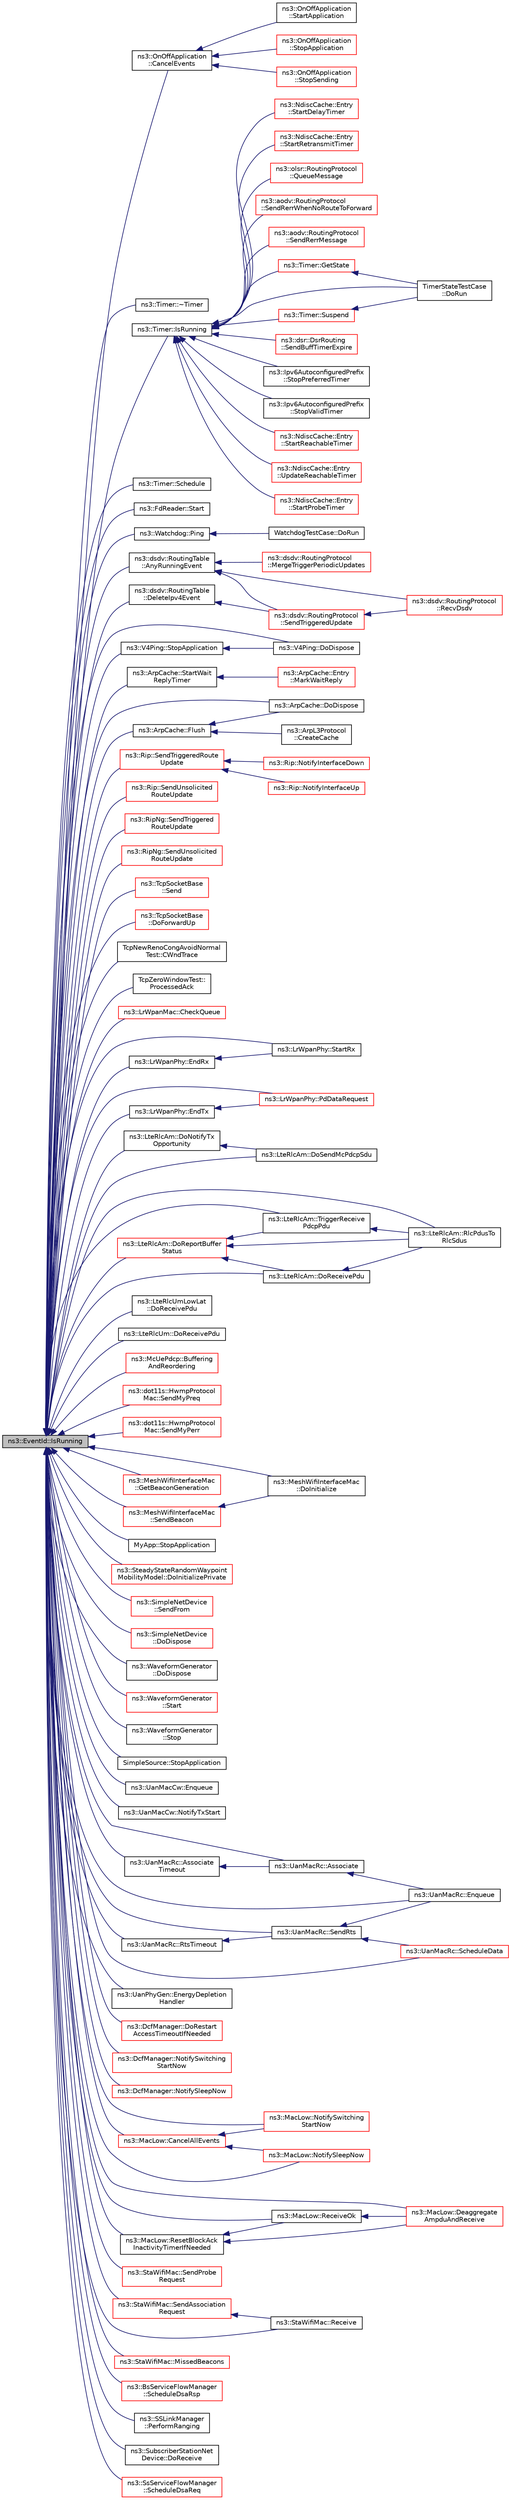 digraph "ns3::EventId::IsRunning"
{
  edge [fontname="Helvetica",fontsize="10",labelfontname="Helvetica",labelfontsize="10"];
  node [fontname="Helvetica",fontsize="10",shape=record];
  rankdir="LR";
  Node1 [label="ns3::EventId::IsRunning",height=0.2,width=0.4,color="black", fillcolor="grey75", style="filled", fontcolor="black"];
  Node1 -> Node2 [dir="back",color="midnightblue",fontsize="10",style="solid"];
  Node2 [label="ns3::OnOffApplication\l::CancelEvents",height=0.2,width=0.4,color="black", fillcolor="white", style="filled",URL="$dc/d04/classns3_1_1OnOffApplication.html#afb253c6f54b73e7ca4599ad5541bce5c",tooltip="Cancel all pending events. "];
  Node2 -> Node3 [dir="back",color="midnightblue",fontsize="10",style="solid"];
  Node3 [label="ns3::OnOffApplication\l::StartApplication",height=0.2,width=0.4,color="black", fillcolor="white", style="filled",URL="$dc/d04/classns3_1_1OnOffApplication.html#a0d9d5f0f60ec877c788c5c0e55c9587b",tooltip="Application specific startup code. "];
  Node2 -> Node4 [dir="back",color="midnightblue",fontsize="10",style="solid"];
  Node4 [label="ns3::OnOffApplication\l::StopApplication",height=0.2,width=0.4,color="red", fillcolor="white", style="filled",URL="$dc/d04/classns3_1_1OnOffApplication.html#a944980f8e00a8dcfb14fd4d915396ef7",tooltip="Application specific shutdown code. "];
  Node2 -> Node5 [dir="back",color="midnightblue",fontsize="10",style="solid"];
  Node5 [label="ns3::OnOffApplication\l::StopSending",height=0.2,width=0.4,color="red", fillcolor="white", style="filled",URL="$dc/d04/classns3_1_1OnOffApplication.html#ab84ce405602879567f051a16ff8518a8",tooltip="Start an Off period. "];
  Node1 -> Node6 [dir="back",color="midnightblue",fontsize="10",style="solid"];
  Node6 [label="ns3::Timer::~Timer",height=0.2,width=0.4,color="black", fillcolor="white", style="filled",URL="$d0/d3e/classns3_1_1Timer.html#a28be7e74382598fc10b3f4424c62bb41"];
  Node1 -> Node7 [dir="back",color="midnightblue",fontsize="10",style="solid"];
  Node7 [label="ns3::Timer::IsRunning",height=0.2,width=0.4,color="black", fillcolor="white", style="filled",URL="$d0/d3e/classns3_1_1Timer.html#addbc6c740f21ddeb6ad358557962b24c"];
  Node7 -> Node8 [dir="back",color="midnightblue",fontsize="10",style="solid"];
  Node8 [label="ns3::aodv::RoutingProtocol\l::SendRerrWhenNoRouteToForward",height=0.2,width=0.4,color="red", fillcolor="white", style="filled",URL="$db/dd0/classns3_1_1aodv_1_1RoutingProtocol.html#aa8b4c8c3811348aa19e76218523796af"];
  Node7 -> Node9 [dir="back",color="midnightblue",fontsize="10",style="solid"];
  Node9 [label="ns3::aodv::RoutingProtocol\l::SendRerrMessage",height=0.2,width=0.4,color="red", fillcolor="white", style="filled",URL="$db/dd0/classns3_1_1aodv_1_1RoutingProtocol.html#abc216040fe7b7ac100ea7bf2ce9a0bdb",tooltip="Forward RERR. "];
  Node7 -> Node10 [dir="back",color="midnightblue",fontsize="10",style="solid"];
  Node10 [label="ns3::Timer::GetState",height=0.2,width=0.4,color="red", fillcolor="white", style="filled",URL="$d0/d3e/classns3_1_1Timer.html#ad8dbc96d811f55126b76de228d260eab"];
  Node10 -> Node11 [dir="back",color="midnightblue",fontsize="10",style="solid"];
  Node11 [label="TimerStateTestCase\l::DoRun",height=0.2,width=0.4,color="black", fillcolor="white", style="filled",URL="$d9/dfc/classTimerStateTestCase.html#a879d8ef21299859ba79ae1179024991e",tooltip="Implementation to actually run this TestCase. "];
  Node7 -> Node12 [dir="back",color="midnightblue",fontsize="10",style="solid"];
  Node12 [label="ns3::Timer::Suspend",height=0.2,width=0.4,color="red", fillcolor="white", style="filled",URL="$d0/d3e/classns3_1_1Timer.html#a168f973f4c60fbeb1580d4734f91e049"];
  Node12 -> Node11 [dir="back",color="midnightblue",fontsize="10",style="solid"];
  Node7 -> Node11 [dir="back",color="midnightblue",fontsize="10",style="solid"];
  Node7 -> Node13 [dir="back",color="midnightblue",fontsize="10",style="solid"];
  Node13 [label="ns3::dsr::DsrRouting\l::SendBuffTimerExpire",height=0.2,width=0.4,color="red", fillcolor="white", style="filled",URL="$df/d32/classns3_1_1dsr_1_1DsrRouting.html#a10273aec775b5cf12eafb03ee46c4397",tooltip="The send buffer timer expire. "];
  Node7 -> Node14 [dir="back",color="midnightblue",fontsize="10",style="solid"];
  Node14 [label="ns3::Ipv6AutoconfiguredPrefix\l::StopPreferredTimer",height=0.2,width=0.4,color="black", fillcolor="white", style="filled",URL="$d3/de5/classns3_1_1Ipv6AutoconfiguredPrefix.html#abe438ae290322b065c22e85562ee98ac",tooltip="Stop the preferred timer. "];
  Node7 -> Node15 [dir="back",color="midnightblue",fontsize="10",style="solid"];
  Node15 [label="ns3::Ipv6AutoconfiguredPrefix\l::StopValidTimer",height=0.2,width=0.4,color="black", fillcolor="white", style="filled",URL="$d3/de5/classns3_1_1Ipv6AutoconfiguredPrefix.html#a2dde67d8291e0f0eeb17127e06822f4a",tooltip="Stop the valid timer. "];
  Node7 -> Node16 [dir="back",color="midnightblue",fontsize="10",style="solid"];
  Node16 [label="ns3::NdiscCache::Entry\l::StartReachableTimer",height=0.2,width=0.4,color="red", fillcolor="white", style="filled",URL="$d2/dee/classns3_1_1NdiscCache_1_1Entry.html#a41da1f47c98b02babaebc828d780fbfb",tooltip="Start the reachable timer. "];
  Node7 -> Node17 [dir="back",color="midnightblue",fontsize="10",style="solid"];
  Node17 [label="ns3::NdiscCache::Entry\l::UpdateReachableTimer",height=0.2,width=0.4,color="red", fillcolor="white", style="filled",URL="$d2/dee/classns3_1_1NdiscCache_1_1Entry.html#a505d6cca16dc15d1c80e714c10da522f",tooltip="Update the reachable timer. "];
  Node7 -> Node18 [dir="back",color="midnightblue",fontsize="10",style="solid"];
  Node18 [label="ns3::NdiscCache::Entry\l::StartProbeTimer",height=0.2,width=0.4,color="red", fillcolor="white", style="filled",URL="$d2/dee/classns3_1_1NdiscCache_1_1Entry.html#a3572a37372334f48a76e92d9dfbd128b",tooltip="Start probe timer. "];
  Node7 -> Node19 [dir="back",color="midnightblue",fontsize="10",style="solid"];
  Node19 [label="ns3::NdiscCache::Entry\l::StartDelayTimer",height=0.2,width=0.4,color="red", fillcolor="white", style="filled",URL="$d2/dee/classns3_1_1NdiscCache_1_1Entry.html#a8716305d5c4e0c94127cd630a692bc4c",tooltip="Start delay timer. "];
  Node7 -> Node20 [dir="back",color="midnightblue",fontsize="10",style="solid"];
  Node20 [label="ns3::NdiscCache::Entry\l::StartRetransmitTimer",height=0.2,width=0.4,color="red", fillcolor="white", style="filled",URL="$d2/dee/classns3_1_1NdiscCache_1_1Entry.html#a9a9856ca19d04414ed7cc9bf961214d3",tooltip="Start retransmit timer. "];
  Node7 -> Node21 [dir="back",color="midnightblue",fontsize="10",style="solid"];
  Node21 [label="ns3::olsr::RoutingProtocol\l::QueueMessage",height=0.2,width=0.4,color="red", fillcolor="white", style="filled",URL="$d6/dbb/classns3_1_1olsr_1_1RoutingProtocol.html#a206c7c0bba382cba1ac50d11a7df88f3",tooltip="Enques an OLSR message which will be sent with a delay of (0, delay]. "];
  Node1 -> Node22 [dir="back",color="midnightblue",fontsize="10",style="solid"];
  Node22 [label="ns3::Timer::Schedule",height=0.2,width=0.4,color="black", fillcolor="white", style="filled",URL="$d0/d3e/classns3_1_1Timer.html#a9ecd4720dd3c082dab33f2d1e066814c"];
  Node1 -> Node23 [dir="back",color="midnightblue",fontsize="10",style="solid"];
  Node23 [label="ns3::FdReader::Start",height=0.2,width=0.4,color="black", fillcolor="white", style="filled",URL="$d1/dcf/classns3_1_1FdReader.html#aad8139555df8e9fd58e819f19547a42d"];
  Node1 -> Node24 [dir="back",color="midnightblue",fontsize="10",style="solid"];
  Node24 [label="ns3::Watchdog::Ping",height=0.2,width=0.4,color="black", fillcolor="white", style="filled",URL="$d7/dba/classns3_1_1Watchdog.html#a979e51daa6b92c872a78857cfe54c41a"];
  Node24 -> Node25 [dir="back",color="midnightblue",fontsize="10",style="solid"];
  Node25 [label="WatchdogTestCase::DoRun",height=0.2,width=0.4,color="black", fillcolor="white", style="filled",URL="$d0/da3/classWatchdogTestCase.html#a81f76aedff6228054266a36c6718b81e",tooltip="Implementation to actually run this TestCase. "];
  Node1 -> Node26 [dir="back",color="midnightblue",fontsize="10",style="solid"];
  Node26 [label="ns3::dsdv::RoutingTable\l::AnyRunningEvent",height=0.2,width=0.4,color="black", fillcolor="white", style="filled",URL="$da/dc7/classns3_1_1dsdv_1_1RoutingTable.html#acb9f117332351347f8345d4591991e6b"];
  Node26 -> Node27 [dir="back",color="midnightblue",fontsize="10",style="solid"];
  Node27 [label="ns3::dsdv::RoutingProtocol\l::RecvDsdv",height=0.2,width=0.4,color="red", fillcolor="white", style="filled",URL="$de/dca/classns3_1_1dsdv_1_1RoutingProtocol.html#ad27475d64bfd478b57d73f3cc08d4c99",tooltip="Receive and process dsdv control packet. "];
  Node26 -> Node28 [dir="back",color="midnightblue",fontsize="10",style="solid"];
  Node28 [label="ns3::dsdv::RoutingProtocol\l::SendTriggeredUpdate",height=0.2,width=0.4,color="red", fillcolor="white", style="filled",URL="$de/dca/classns3_1_1dsdv_1_1RoutingProtocol.html#adc414310ddaa5e69520a176c0dac59cc",tooltip="Sends trigger update from a node. "];
  Node28 -> Node27 [dir="back",color="midnightblue",fontsize="10",style="solid"];
  Node26 -> Node29 [dir="back",color="midnightblue",fontsize="10",style="solid"];
  Node29 [label="ns3::dsdv::RoutingProtocol\l::MergeTriggerPeriodicUpdates",height=0.2,width=0.4,color="red", fillcolor="white", style="filled",URL="$de/dca/classns3_1_1dsdv_1_1RoutingProtocol.html#afcf1903d16fb9d303805fbe07986bb06"];
  Node1 -> Node30 [dir="back",color="midnightblue",fontsize="10",style="solid"];
  Node30 [label="ns3::dsdv::RoutingTable\l::DeleteIpv4Event",height=0.2,width=0.4,color="black", fillcolor="white", style="filled",URL="$da/dc7/classns3_1_1dsdv_1_1RoutingTable.html#a64caf377cd234d84f77215885d8b1967"];
  Node30 -> Node28 [dir="back",color="midnightblue",fontsize="10",style="solid"];
  Node1 -> Node31 [dir="back",color="midnightblue",fontsize="10",style="solid"];
  Node31 [label="ns3::V4Ping::DoDispose",height=0.2,width=0.4,color="black", fillcolor="white", style="filled",URL="$d3/da5/classns3_1_1V4Ping.html#a78c38c5ceb8df123483c27421e2257ad"];
  Node1 -> Node32 [dir="back",color="midnightblue",fontsize="10",style="solid"];
  Node32 [label="ns3::V4Ping::StopApplication",height=0.2,width=0.4,color="black", fillcolor="white", style="filled",URL="$d3/da5/classns3_1_1V4Ping.html#afbf27c64128d147b0d51dfa09ce7b1c8",tooltip="Application specific shutdown code. "];
  Node32 -> Node31 [dir="back",color="midnightblue",fontsize="10",style="solid"];
  Node1 -> Node33 [dir="back",color="midnightblue",fontsize="10",style="solid"];
  Node33 [label="ns3::ArpCache::DoDispose",height=0.2,width=0.4,color="black", fillcolor="white", style="filled",URL="$d4/d81/classns3_1_1ArpCache.html#a82e8920743f9de62133e2b43071a171b"];
  Node1 -> Node34 [dir="back",color="midnightblue",fontsize="10",style="solid"];
  Node34 [label="ns3::ArpCache::StartWait\lReplyTimer",height=0.2,width=0.4,color="black", fillcolor="white", style="filled",URL="$d4/d81/classns3_1_1ArpCache.html#ada18c1c06844b8e43201d3d7a3a61098"];
  Node34 -> Node35 [dir="back",color="midnightblue",fontsize="10",style="solid"];
  Node35 [label="ns3::ArpCache::Entry\l::MarkWaitReply",height=0.2,width=0.4,color="red", fillcolor="white", style="filled",URL="$d9/d44/classns3_1_1ArpCache_1_1Entry.html#acc7c577b6f2dd4db007f596ccdb3f0da"];
  Node1 -> Node36 [dir="back",color="midnightblue",fontsize="10",style="solid"];
  Node36 [label="ns3::ArpCache::Flush",height=0.2,width=0.4,color="black", fillcolor="white", style="filled",URL="$d4/d81/classns3_1_1ArpCache.html#a7feb098de790b3ed4383dd73a11d856c",tooltip="Clear the ArpCache of all entries. "];
  Node36 -> Node33 [dir="back",color="midnightblue",fontsize="10",style="solid"];
  Node36 -> Node37 [dir="back",color="midnightblue",fontsize="10",style="solid"];
  Node37 [label="ns3::ArpL3Protocol\l::CreateCache",height=0.2,width=0.4,color="black", fillcolor="white", style="filled",URL="$de/d05/classns3_1_1ArpL3Protocol.html#a8edf6394f07185b1637295a79239c2ac",tooltip="Create an ARP cache for the device/interface. "];
  Node1 -> Node38 [dir="back",color="midnightblue",fontsize="10",style="solid"];
  Node38 [label="ns3::Rip::SendTriggeredRoute\lUpdate",height=0.2,width=0.4,color="red", fillcolor="white", style="filled",URL="$d7/d2b/classns3_1_1Rip.html#aee5d3efe6b4dbcd128018f49b981fd7c",tooltip="Send Triggered Routing Updates on all interfaces. "];
  Node38 -> Node39 [dir="back",color="midnightblue",fontsize="10",style="solid"];
  Node39 [label="ns3::Rip::NotifyInterfaceUp",height=0.2,width=0.4,color="red", fillcolor="white", style="filled",URL="$d7/d2b/classns3_1_1Rip.html#a4c9095a4429399f342eb1bce3f20df59"];
  Node38 -> Node40 [dir="back",color="midnightblue",fontsize="10",style="solid"];
  Node40 [label="ns3::Rip::NotifyInterfaceDown",height=0.2,width=0.4,color="red", fillcolor="white", style="filled",URL="$d7/d2b/classns3_1_1Rip.html#a10fb1463467f08556e7a3e75c98447bc"];
  Node1 -> Node41 [dir="back",color="midnightblue",fontsize="10",style="solid"];
  Node41 [label="ns3::Rip::SendUnsolicited\lRouteUpdate",height=0.2,width=0.4,color="red", fillcolor="white", style="filled",URL="$d7/d2b/classns3_1_1Rip.html#aea59ff20475f09e1783bc37d5a8531c0",tooltip="Send Unsolicited Routing Updates on all interfaces. "];
  Node1 -> Node42 [dir="back",color="midnightblue",fontsize="10",style="solid"];
  Node42 [label="ns3::RipNg::SendTriggered\lRouteUpdate",height=0.2,width=0.4,color="red", fillcolor="white", style="filled",URL="$da/d75/classns3_1_1RipNg.html#ad7a8e445116b3dd8cdd1d50366787c66",tooltip="Send Triggered Routing Updates on all interfaces. "];
  Node1 -> Node43 [dir="back",color="midnightblue",fontsize="10",style="solid"];
  Node43 [label="ns3::RipNg::SendUnsolicited\lRouteUpdate",height=0.2,width=0.4,color="red", fillcolor="white", style="filled",URL="$da/d75/classns3_1_1RipNg.html#af4dc944e60808380f6c5af16bf867fdc",tooltip="Send Unsolicited Routing Updates on all interfaces. "];
  Node1 -> Node44 [dir="back",color="midnightblue",fontsize="10",style="solid"];
  Node44 [label="ns3::TcpSocketBase\l::Send",height=0.2,width=0.4,color="red", fillcolor="white", style="filled",URL="$d1/d45/classns3_1_1TcpSocketBase.html#a172e373bab86078af4462fc1415c59e4",tooltip="Send data (or dummy data) to the remote host. "];
  Node1 -> Node45 [dir="back",color="midnightblue",fontsize="10",style="solid"];
  Node45 [label="ns3::TcpSocketBase\l::DoForwardUp",height=0.2,width=0.4,color="red", fillcolor="white", style="filled",URL="$d1/d45/classns3_1_1TcpSocketBase.html#ad5e7b21b9e9371bf9c19da5d3c56aac1",tooltip="Called by TcpSocketBase::ForwardUp{,6}(). "];
  Node1 -> Node46 [dir="back",color="midnightblue",fontsize="10",style="solid"];
  Node46 [label="TcpNewRenoCongAvoidNormal\lTest::CWndTrace",height=0.2,width=0.4,color="black", fillcolor="white", style="filled",URL="$d6/d46/classTcpNewRenoCongAvoidNormalTest.html#a136b3f397552cacae5f77c8462d7aab8",tooltip="Tracks the congestion window changes. "];
  Node1 -> Node47 [dir="back",color="midnightblue",fontsize="10",style="solid"];
  Node47 [label="TcpZeroWindowTest::\lProcessedAck",height=0.2,width=0.4,color="black", fillcolor="white", style="filled",URL="$d1/db9/classTcpZeroWindowTest.html#a7a204f4fce57938f52c87d3ea446d2e5",tooltip="Processed ack. "];
  Node1 -> Node48 [dir="back",color="midnightblue",fontsize="10",style="solid"];
  Node48 [label="ns3::LrWpanMac::CheckQueue",height=0.2,width=0.4,color="red", fillcolor="white", style="filled",URL="$db/d57/classns3_1_1LrWpanMac.html#a316c3cc9f84eeadb0b2ca249a6d0caba"];
  Node1 -> Node49 [dir="back",color="midnightblue",fontsize="10",style="solid"];
  Node49 [label="ns3::LrWpanPhy::StartRx",height=0.2,width=0.4,color="black", fillcolor="white", style="filled",URL="$d6/d61/classns3_1_1LrWpanPhy.html#a0009842c2fb1be73d1ad437ca0e28b73"];
  Node1 -> Node50 [dir="back",color="midnightblue",fontsize="10",style="solid"];
  Node50 [label="ns3::LrWpanPhy::EndRx",height=0.2,width=0.4,color="black", fillcolor="white", style="filled",URL="$d6/d61/classns3_1_1LrWpanPhy.html#a3a6d92e9b81bb3209b990e6ab12f37b3"];
  Node50 -> Node49 [dir="back",color="midnightblue",fontsize="10",style="solid"];
  Node1 -> Node51 [dir="back",color="midnightblue",fontsize="10",style="solid"];
  Node51 [label="ns3::LrWpanPhy::PdDataRequest",height=0.2,width=0.4,color="red", fillcolor="white", style="filled",URL="$d6/d61/classns3_1_1LrWpanPhy.html#a44d119b7c56658e97c99d9524e42f48f"];
  Node1 -> Node52 [dir="back",color="midnightblue",fontsize="10",style="solid"];
  Node52 [label="ns3::LrWpanPhy::EndTx",height=0.2,width=0.4,color="black", fillcolor="white", style="filled",URL="$d6/d61/classns3_1_1LrWpanPhy.html#afbb3b6c22ee0925f9019b703c02d3ed3"];
  Node52 -> Node51 [dir="back",color="midnightblue",fontsize="10",style="solid"];
  Node1 -> Node53 [dir="back",color="midnightblue",fontsize="10",style="solid"];
  Node53 [label="ns3::LteRlcAm::DoNotifyTx\lOpportunity",height=0.2,width=0.4,color="black", fillcolor="white", style="filled",URL="$d0/d4c/classns3_1_1LteRlcAm.html#a3ab44d9541efaa52821f93075eb769f1"];
  Node53 -> Node54 [dir="back",color="midnightblue",fontsize="10",style="solid"];
  Node54 [label="ns3::LteRlcAm::DoSendMcPdcpSdu",height=0.2,width=0.4,color="black", fillcolor="white", style="filled",URL="$d0/d4c/classns3_1_1LteRlcAm.html#a82f906888a397ccda58483840418c7e8"];
  Node1 -> Node55 [dir="back",color="midnightblue",fontsize="10",style="solid"];
  Node55 [label="ns3::LteRlcAm::DoReceivePdu",height=0.2,width=0.4,color="black", fillcolor="white", style="filled",URL="$d0/d4c/classns3_1_1LteRlcAm.html#a9351b349aef796a3cda5946574e9435f"];
  Node55 -> Node56 [dir="back",color="midnightblue",fontsize="10",style="solid"];
  Node56 [label="ns3::LteRlcAm::RlcPdusTo\lRlcSdus",height=0.2,width=0.4,color="black", fillcolor="white", style="filled",URL="$d0/d4c/classns3_1_1LteRlcAm.html#a5ea384363b8fa99b66f9eaad80edc2cc"];
  Node1 -> Node57 [dir="back",color="midnightblue",fontsize="10",style="solid"];
  Node57 [label="ns3::LteRlcAm::DoReportBuffer\lStatus",height=0.2,width=0.4,color="red", fillcolor="white", style="filled",URL="$d0/d4c/classns3_1_1LteRlcAm.html#ad81917dde659b1c241aa8d22013c8f4b"];
  Node57 -> Node55 [dir="back",color="midnightblue",fontsize="10",style="solid"];
  Node57 -> Node56 [dir="back",color="midnightblue",fontsize="10",style="solid"];
  Node57 -> Node58 [dir="back",color="midnightblue",fontsize="10",style="solid"];
  Node58 [label="ns3::LteRlcAm::TriggerReceive\lPdcpPdu",height=0.2,width=0.4,color="black", fillcolor="white", style="filled",URL="$d0/d4c/classns3_1_1LteRlcAm.html#aebd583364a819e0451977d0fd44c588d"];
  Node58 -> Node56 [dir="back",color="midnightblue",fontsize="10",style="solid"];
  Node1 -> Node54 [dir="back",color="midnightblue",fontsize="10",style="solid"];
  Node1 -> Node56 [dir="back",color="midnightblue",fontsize="10",style="solid"];
  Node1 -> Node58 [dir="back",color="midnightblue",fontsize="10",style="solid"];
  Node1 -> Node59 [dir="back",color="midnightblue",fontsize="10",style="solid"];
  Node59 [label="ns3::LteRlcUmLowLat\l::DoReceivePdu",height=0.2,width=0.4,color="black", fillcolor="white", style="filled",URL="$dd/df9/classns3_1_1LteRlcUmLowLat.html#a6af3b60ead539ac46666cb2e9b825eb3"];
  Node1 -> Node60 [dir="back",color="midnightblue",fontsize="10",style="solid"];
  Node60 [label="ns3::LteRlcUm::DoReceivePdu",height=0.2,width=0.4,color="black", fillcolor="white", style="filled",URL="$db/d49/classns3_1_1LteRlcUm.html#aaba57757b1c5640b7bbe421efb82417a"];
  Node1 -> Node61 [dir="back",color="midnightblue",fontsize="10",style="solid"];
  Node61 [label="ns3::McUePdcp::Buffering\lAndReordering",height=0.2,width=0.4,color="red", fillcolor="white", style="filled",URL="$d2/d69/classns3_1_1McUePdcp.html#af427000ceed62252a0cce301d47f2e68"];
  Node1 -> Node62 [dir="back",color="midnightblue",fontsize="10",style="solid"];
  Node62 [label="ns3::dot11s::HwmpProtocol\lMac::SendMyPreq",height=0.2,width=0.4,color="red", fillcolor="white", style="filled",URL="$db/df2/classns3_1_1dot11s_1_1HwmpProtocolMac.html#a15742d45e557ccc5d3b7910bd86069aa",tooltip="Sends one PREQ when PreqMinInterval after last PREQ expires (if any PREQ exists in rhe queue) ..."];
  Node1 -> Node63 [dir="back",color="midnightblue",fontsize="10",style="solid"];
  Node63 [label="ns3::dot11s::HwmpProtocol\lMac::SendMyPerr",height=0.2,width=0.4,color="red", fillcolor="white", style="filled",URL="$db/df2/classns3_1_1dot11s_1_1HwmpProtocolMac.html#a3c8878daa030be0bc4f5338ec9acf78f",tooltip="Send PERR function. "];
  Node1 -> Node64 [dir="back",color="midnightblue",fontsize="10",style="solid"];
  Node64 [label="ns3::MeshWifiInterfaceMac\l::DoInitialize",height=0.2,width=0.4,color="black", fillcolor="white", style="filled",URL="$d0/dd8/classns3_1_1MeshWifiInterfaceMac.html#afce4d5c3fc9f6abeb87066e62367aacf"];
  Node1 -> Node65 [dir="back",color="midnightblue",fontsize="10",style="solid"];
  Node65 [label="ns3::MeshWifiInterfaceMac\l::GetBeaconGeneration",height=0.2,width=0.4,color="red", fillcolor="white", style="filled",URL="$d0/dd8/classns3_1_1MeshWifiInterfaceMac.html#abdace2200ebbe675f7c9e40d9c1bca40",tooltip="Get current beaconing status. "];
  Node1 -> Node66 [dir="back",color="midnightblue",fontsize="10",style="solid"];
  Node66 [label="ns3::MeshWifiInterfaceMac\l::SendBeacon",height=0.2,width=0.4,color="red", fillcolor="white", style="filled",URL="$d0/dd8/classns3_1_1MeshWifiInterfaceMac.html#ad83362b1af946376ee349a8ea0c4d7ba",tooltip="Send beacon. "];
  Node66 -> Node64 [dir="back",color="midnightblue",fontsize="10",style="solid"];
  Node1 -> Node67 [dir="back",color="midnightblue",fontsize="10",style="solid"];
  Node67 [label="MyApp::StopApplication",height=0.2,width=0.4,color="black", fillcolor="white", style="filled",URL="$d1/d4a/classMyApp.html#a69051ff18125cf53b8f83df56caa16f7",tooltip="Application specific shutdown code. "];
  Node1 -> Node68 [dir="back",color="midnightblue",fontsize="10",style="solid"];
  Node68 [label="ns3::SteadyStateRandomWaypoint\lMobilityModel::DoInitializePrivate",height=0.2,width=0.4,color="red", fillcolor="white", style="filled",URL="$d9/d91/classns3_1_1SteadyStateRandomWaypointMobilityModel.html#a661b708216d6f6c38443d061b0d02c96"];
  Node1 -> Node69 [dir="back",color="midnightblue",fontsize="10",style="solid"];
  Node69 [label="ns3::SimpleNetDevice\l::SendFrom",height=0.2,width=0.4,color="red", fillcolor="white", style="filled",URL="$d2/d8f/classns3_1_1SimpleNetDevice.html#a82e090821f8f289e4f226153b6443b57"];
  Node1 -> Node70 [dir="back",color="midnightblue",fontsize="10",style="solid"];
  Node70 [label="ns3::SimpleNetDevice\l::DoDispose",height=0.2,width=0.4,color="red", fillcolor="white", style="filled",URL="$d2/d8f/classns3_1_1SimpleNetDevice.html#ae58a759464c2ceb52247b08a6a8ea5c6"];
  Node1 -> Node71 [dir="back",color="midnightblue",fontsize="10",style="solid"];
  Node71 [label="ns3::WaveformGenerator\l::DoDispose",height=0.2,width=0.4,color="black", fillcolor="white", style="filled",URL="$d4/dbc/classns3_1_1WaveformGenerator.html#ace2a5f7cb3577f078624fa7c19158678"];
  Node1 -> Node72 [dir="back",color="midnightblue",fontsize="10",style="solid"];
  Node72 [label="ns3::WaveformGenerator\l::Start",height=0.2,width=0.4,color="red", fillcolor="white", style="filled",URL="$d4/dbc/classns3_1_1WaveformGenerator.html#acae62e68efad9596b5714f291c9f23bb"];
  Node1 -> Node73 [dir="back",color="midnightblue",fontsize="10",style="solid"];
  Node73 [label="ns3::WaveformGenerator\l::Stop",height=0.2,width=0.4,color="black", fillcolor="white", style="filled",URL="$d4/dbc/classns3_1_1WaveformGenerator.html#af3f769456a90799a9fe7634bf0ba892e"];
  Node1 -> Node74 [dir="back",color="midnightblue",fontsize="10",style="solid"];
  Node74 [label="SimpleSource::StopApplication",height=0.2,width=0.4,color="black", fillcolor="white", style="filled",URL="$d9/d97/classSimpleSource.html#aa336bf31214e9048bf3248e5dfef5e4f",tooltip="Application specific shutdown code. "];
  Node1 -> Node75 [dir="back",color="midnightblue",fontsize="10",style="solid"];
  Node75 [label="ns3::UanMacCw::Enqueue",height=0.2,width=0.4,color="black", fillcolor="white", style="filled",URL="$da/db3/classns3_1_1UanMacCw.html#a1df73728c07de30c429e6b4027fba435"];
  Node1 -> Node76 [dir="back",color="midnightblue",fontsize="10",style="solid"];
  Node76 [label="ns3::UanMacCw::NotifyTxStart",height=0.2,width=0.4,color="black", fillcolor="white", style="filled",URL="$da/db3/classns3_1_1UanMacCw.html#a1b2946271fb366ede005bd76d8a841ec"];
  Node1 -> Node77 [dir="back",color="midnightblue",fontsize="10",style="solid"];
  Node77 [label="ns3::UanMacRc::Enqueue",height=0.2,width=0.4,color="black", fillcolor="white", style="filled",URL="$dd/d87/classns3_1_1UanMacRc.html#a186aaab5a7b2881f87e14cfa0b6ed805"];
  Node1 -> Node78 [dir="back",color="midnightblue",fontsize="10",style="solid"];
  Node78 [label="ns3::UanMacRc::ScheduleData",height=0.2,width=0.4,color="red", fillcolor="white", style="filled",URL="$dd/d87/classns3_1_1UanMacRc.html#a050570db8ee60717b778e06a9b8b9e77"];
  Node1 -> Node79 [dir="back",color="midnightblue",fontsize="10",style="solid"];
  Node79 [label="ns3::UanMacRc::Associate",height=0.2,width=0.4,color="black", fillcolor="white", style="filled",URL="$dd/d87/classns3_1_1UanMacRc.html#ad0c89fbba2f362b7915cd33809cbad14"];
  Node79 -> Node77 [dir="back",color="midnightblue",fontsize="10",style="solid"];
  Node1 -> Node80 [dir="back",color="midnightblue",fontsize="10",style="solid"];
  Node80 [label="ns3::UanMacRc::Associate\lTimeout",height=0.2,width=0.4,color="black", fillcolor="white", style="filled",URL="$dd/d87/classns3_1_1UanMacRc.html#af23682ff6db736c6a2c9eceae8252cd2"];
  Node80 -> Node79 [dir="back",color="midnightblue",fontsize="10",style="solid"];
  Node1 -> Node81 [dir="back",color="midnightblue",fontsize="10",style="solid"];
  Node81 [label="ns3::UanMacRc::SendRts",height=0.2,width=0.4,color="black", fillcolor="white", style="filled",URL="$dd/d87/classns3_1_1UanMacRc.html#a5bef59fd83813d602f41fad1b4345ff1"];
  Node81 -> Node77 [dir="back",color="midnightblue",fontsize="10",style="solid"];
  Node81 -> Node78 [dir="back",color="midnightblue",fontsize="10",style="solid"];
  Node1 -> Node82 [dir="back",color="midnightblue",fontsize="10",style="solid"];
  Node82 [label="ns3::UanMacRc::RtsTimeout",height=0.2,width=0.4,color="black", fillcolor="white", style="filled",URL="$dd/d87/classns3_1_1UanMacRc.html#af4520e133c4a7e82f718fc42eac63459"];
  Node82 -> Node81 [dir="back",color="midnightblue",fontsize="10",style="solid"];
  Node1 -> Node83 [dir="back",color="midnightblue",fontsize="10",style="solid"];
  Node83 [label="ns3::UanPhyGen::EnergyDepletion\lHandler",height=0.2,width=0.4,color="black", fillcolor="white", style="filled",URL="$da/d4e/classns3_1_1UanPhyGen.html#a9fc9ae8608f76b03504e72f555e72aa8"];
  Node1 -> Node84 [dir="back",color="midnightblue",fontsize="10",style="solid"];
  Node84 [label="ns3::DcfManager::DoRestart\lAccessTimeoutIfNeeded",height=0.2,width=0.4,color="red", fillcolor="white", style="filled",URL="$de/d60/classns3_1_1DcfManager.html#a26764cee2de83e5293284ee40e447506"];
  Node1 -> Node85 [dir="back",color="midnightblue",fontsize="10",style="solid"];
  Node85 [label="ns3::DcfManager::NotifySwitching\lStartNow",height=0.2,width=0.4,color="red", fillcolor="white", style="filled",URL="$de/d60/classns3_1_1DcfManager.html#ad11be0f0397f13a3dd99054da1b234ed"];
  Node1 -> Node86 [dir="back",color="midnightblue",fontsize="10",style="solid"];
  Node86 [label="ns3::DcfManager::NotifySleepNow",height=0.2,width=0.4,color="red", fillcolor="white", style="filled",URL="$de/d60/classns3_1_1DcfManager.html#a88ee7fd811f8390b4045d68d116860d9"];
  Node1 -> Node87 [dir="back",color="midnightblue",fontsize="10",style="solid"];
  Node87 [label="ns3::MacLow::CancelAllEvents",height=0.2,width=0.4,color="red", fillcolor="white", style="filled",URL="$d3/da6/classns3_1_1MacLow.html#afecf8a67fd2052dc23f94e77b9768d6b"];
  Node87 -> Node88 [dir="back",color="midnightblue",fontsize="10",style="solid"];
  Node88 [label="ns3::MacLow::NotifySwitching\lStartNow",height=0.2,width=0.4,color="red", fillcolor="white", style="filled",URL="$d3/da6/classns3_1_1MacLow.html#a1952eb06064aac3eca3cd3edd426831b"];
  Node87 -> Node89 [dir="back",color="midnightblue",fontsize="10",style="solid"];
  Node89 [label="ns3::MacLow::NotifySleepNow",height=0.2,width=0.4,color="red", fillcolor="white", style="filled",URL="$d3/da6/classns3_1_1MacLow.html#ae772476fce0b730d2e5949bfa0287965"];
  Node1 -> Node88 [dir="back",color="midnightblue",fontsize="10",style="solid"];
  Node1 -> Node89 [dir="back",color="midnightblue",fontsize="10",style="solid"];
  Node1 -> Node90 [dir="back",color="midnightblue",fontsize="10",style="solid"];
  Node90 [label="ns3::MacLow::ReceiveOk",height=0.2,width=0.4,color="black", fillcolor="white", style="filled",URL="$d3/da6/classns3_1_1MacLow.html#ade59e3a5e41c6ccbafd93501d7e9fbc0"];
  Node90 -> Node91 [dir="back",color="midnightblue",fontsize="10",style="solid"];
  Node91 [label="ns3::MacLow::Deaggregate\lAmpduAndReceive",height=0.2,width=0.4,color="red", fillcolor="white", style="filled",URL="$d3/da6/classns3_1_1MacLow.html#a7380c5a3adcd88beda938bfa8447d7c5"];
  Node1 -> Node92 [dir="back",color="midnightblue",fontsize="10",style="solid"];
  Node92 [label="ns3::MacLow::ResetBlockAck\lInactivityTimerIfNeeded",height=0.2,width=0.4,color="black", fillcolor="white", style="filled",URL="$d3/da6/classns3_1_1MacLow.html#aafa012c5d2dde80484d6546c802f02f8"];
  Node92 -> Node90 [dir="back",color="midnightblue",fontsize="10",style="solid"];
  Node92 -> Node91 [dir="back",color="midnightblue",fontsize="10",style="solid"];
  Node1 -> Node91 [dir="back",color="midnightblue",fontsize="10",style="solid"];
  Node1 -> Node93 [dir="back",color="midnightblue",fontsize="10",style="solid"];
  Node93 [label="ns3::StaWifiMac::SendProbe\lRequest",height=0.2,width=0.4,color="red", fillcolor="white", style="filled",URL="$de/dbf/classns3_1_1StaWifiMac.html#a2280584632094368d217112ceb2c4e44"];
  Node1 -> Node94 [dir="back",color="midnightblue",fontsize="10",style="solid"];
  Node94 [label="ns3::StaWifiMac::SendAssociation\lRequest",height=0.2,width=0.4,color="red", fillcolor="white", style="filled",URL="$de/dbf/classns3_1_1StaWifiMac.html#a2cc593da25f98afa856f249d02cb38e0"];
  Node94 -> Node95 [dir="back",color="midnightblue",fontsize="10",style="solid"];
  Node95 [label="ns3::StaWifiMac::Receive",height=0.2,width=0.4,color="black", fillcolor="white", style="filled",URL="$de/dbf/classns3_1_1StaWifiMac.html#ac11352c9502acc4b612224fc172c28f8"];
  Node1 -> Node96 [dir="back",color="midnightblue",fontsize="10",style="solid"];
  Node96 [label="ns3::StaWifiMac::MissedBeacons",height=0.2,width=0.4,color="red", fillcolor="white", style="filled",URL="$de/dbf/classns3_1_1StaWifiMac.html#a973a8b9cda122dd3b22cda3c4073bcd1"];
  Node1 -> Node95 [dir="back",color="midnightblue",fontsize="10",style="solid"];
  Node1 -> Node97 [dir="back",color="midnightblue",fontsize="10",style="solid"];
  Node97 [label="ns3::BsServiceFlowManager\l::ScheduleDsaRsp",height=0.2,width=0.4,color="red", fillcolor="white", style="filled",URL="$d5/d5e/classns3_1_1BsServiceFlowManager.html#a70acd126e153faa38588075406ec1d5b"];
  Node1 -> Node98 [dir="back",color="midnightblue",fontsize="10",style="solid"];
  Node98 [label="ns3::SSLinkManager\l::PerformRanging",height=0.2,width=0.4,color="black", fillcolor="white", style="filled",URL="$d4/d41/classns3_1_1SSLinkManager.html#acd42fe66d1a247c52410fb6082e994d1"];
  Node1 -> Node99 [dir="back",color="midnightblue",fontsize="10",style="solid"];
  Node99 [label="ns3::SubscriberStationNet\lDevice::DoReceive",height=0.2,width=0.4,color="black", fillcolor="white", style="filled",URL="$d4/de5/classns3_1_1SubscriberStationNetDevice.html#a2cdd421837891adea005eb7cde668a1f"];
  Node1 -> Node100 [dir="back",color="midnightblue",fontsize="10",style="solid"];
  Node100 [label="ns3::SsServiceFlowManager\l::ScheduleDsaReq",height=0.2,width=0.4,color="red", fillcolor="white", style="filled",URL="$d4/dc3/classns3_1_1SsServiceFlowManager.html#a052a9d96dea7f79a7408d19a9a20b875"];
}
